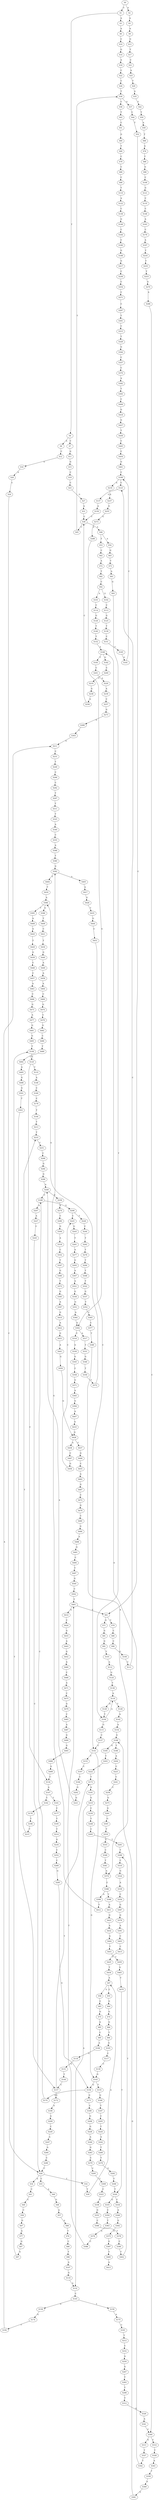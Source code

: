 strict digraph  {
	S0 -> S1 [ label = C ];
	S0 -> S2 [ label = A ];
	S1 -> S3 [ label = A ];
	S1 -> S4 [ label = T ];
	S2 -> S5 [ label = A ];
	S3 -> S6 [ label = A ];
	S4 -> S7 [ label = C ];
	S4 -> S8 [ label = A ];
	S5 -> S9 [ label = A ];
	S6 -> S10 [ label = C ];
	S7 -> S11 [ label = G ];
	S8 -> S12 [ label = C ];
	S9 -> S13 [ label = G ];
	S10 -> S14 [ label = G ];
	S11 -> S15 [ label = G ];
	S12 -> S16 [ label = A ];
	S13 -> S17 [ label = T ];
	S14 -> S18 [ label = A ];
	S15 -> S19 [ label = C ];
	S16 -> S20 [ label = A ];
	S17 -> S21 [ label = C ];
	S18 -> S22 [ label = C ];
	S19 -> S23 [ label = C ];
	S20 -> S24 [ label = C ];
	S21 -> S25 [ label = A ];
	S22 -> S26 [ label = C ];
	S23 -> S27 [ label = G ];
	S24 -> S28 [ label = C ];
	S25 -> S29 [ label = T ];
	S26 -> S30 [ label = T ];
	S27 -> S31 [ label = A ];
	S28 -> S32 [ label = T ];
	S28 -> S33 [ label = C ];
	S28 -> S34 [ label = A ];
	S29 -> S35 [ label = A ];
	S30 -> S36 [ label = C ];
	S30 -> S37 [ label = G ];
	S31 -> S38 [ label = C ];
	S32 -> S39 [ label = T ];
	S33 -> S40 [ label = A ];
	S34 -> S41 [ label = C ];
	S35 -> S42 [ label = C ];
	S36 -> S43 [ label = T ];
	S37 -> S44 [ label = C ];
	S38 -> S45 [ label = C ];
	S38 -> S46 [ label = A ];
	S39 -> S47 [ label = A ];
	S40 -> S48 [ label = G ];
	S41 -> S49 [ label = C ];
	S42 -> S50 [ label = T ];
	S43 -> S51 [ label = C ];
	S44 -> S52 [ label = T ];
	S45 -> S30 [ label = T ];
	S46 -> S53 [ label = T ];
	S46 -> S54 [ label = A ];
	S47 -> S55 [ label = C ];
	S47 -> S56 [ label = G ];
	S48 -> S57 [ label = A ];
	S49 -> S58 [ label = C ];
	S50 -> S59 [ label = A ];
	S51 -> S60 [ label = G ];
	S52 -> S61 [ label = C ];
	S53 -> S62 [ label = C ];
	S54 -> S63 [ label = G ];
	S55 -> S64 [ label = G ];
	S56 -> S65 [ label = C ];
	S57 -> S66 [ label = A ];
	S58 -> S67 [ label = G ];
	S59 -> S68 [ label = T ];
	S60 -> S69 [ label = T ];
	S61 -> S70 [ label = T ];
	S61 -> S71 [ label = G ];
	S62 -> S72 [ label = A ];
	S63 -> S73 [ label = T ];
	S64 -> S74 [ label = G ];
	S65 -> S75 [ label = G ];
	S66 -> S76 [ label = T ];
	S67 -> S77 [ label = A ];
	S68 -> S78 [ label = A ];
	S69 -> S79 [ label = C ];
	S70 -> S80 [ label = C ];
	S71 -> S81 [ label = G ];
	S72 -> S82 [ label = T ];
	S73 -> S83 [ label = A ];
	S74 -> S84 [ label = G ];
	S75 -> S85 [ label = A ];
	S76 -> S86 [ label = C ];
	S77 -> S87 [ label = G ];
	S78 -> S88 [ label = T ];
	S79 -> S89 [ label = C ];
	S80 -> S90 [ label = C ];
	S81 -> S91 [ label = G ];
	S82 -> S92 [ label = C ];
	S83 -> S93 [ label = G ];
	S84 -> S94 [ label = T ];
	S85 -> S95 [ label = C ];
	S86 -> S96 [ label = T ];
	S87 -> S97 [ label = G ];
	S88 -> S98 [ label = G ];
	S89 -> S99 [ label = C ];
	S90 -> S100 [ label = G ];
	S91 -> S101 [ label = T ];
	S92 -> S102 [ label = G ];
	S92 -> S103 [ label = A ];
	S93 -> S104 [ label = T ];
	S94 -> S105 [ label = G ];
	S95 -> S106 [ label = A ];
	S96 -> S107 [ label = A ];
	S97 -> S108 [ label = T ];
	S98 -> S109 [ label = C ];
	S99 -> S110 [ label = T ];
	S100 -> S111 [ label = C ];
	S101 -> S112 [ label = A ];
	S102 -> S113 [ label = C ];
	S103 -> S114 [ label = C ];
	S104 -> S115 [ label = G ];
	S104 -> S116 [ label = A ];
	S105 -> S117 [ label = C ];
	S106 -> S118 [ label = G ];
	S107 -> S119 [ label = G ];
	S108 -> S120 [ label = G ];
	S109 -> S121 [ label = G ];
	S110 -> S122 [ label = A ];
	S111 -> S123 [ label = C ];
	S112 -> S124 [ label = G ];
	S113 -> S125 [ label = G ];
	S114 -> S126 [ label = G ];
	S115 -> S127 [ label = C ];
	S116 -> S128 [ label = T ];
	S116 -> S129 [ label = G ];
	S117 -> S130 [ label = C ];
	S118 -> S131 [ label = G ];
	S119 -> S132 [ label = A ];
	S120 -> S133 [ label = T ];
	S120 -> S134 [ label = C ];
	S121 -> S135 [ label = C ];
	S122 -> S136 [ label = C ];
	S123 -> S137 [ label = G ];
	S124 -> S138 [ label = T ];
	S125 -> S139 [ label = T ];
	S126 -> S140 [ label = T ];
	S127 -> S141 [ label = C ];
	S128 -> S142 [ label = A ];
	S129 -> S104 [ label = T ];
	S130 -> S143 [ label = G ];
	S131 -> S144 [ label = T ];
	S132 -> S145 [ label = C ];
	S133 -> S146 [ label = A ];
	S134 -> S147 [ label = A ];
	S135 -> S148 [ label = C ];
	S136 -> S149 [ label = G ];
	S137 -> S150 [ label = A ];
	S138 -> S116 [ label = A ];
	S139 -> S151 [ label = C ];
	S140 -> S152 [ label = T ];
	S141 -> S153 [ label = T ];
	S141 -> S143 [ label = G ];
	S142 -> S154 [ label = A ];
	S143 -> S155 [ label = T ];
	S143 -> S156 [ label = G ];
	S144 -> S157 [ label = C ];
	S145 -> S158 [ label = G ];
	S145 -> S159 [ label = T ];
	S146 -> S160 [ label = C ];
	S147 -> S161 [ label = T ];
	S147 -> S162 [ label = C ];
	S148 -> S163 [ label = A ];
	S149 -> S164 [ label = C ];
	S150 -> S38 [ label = C ];
	S151 -> S165 [ label = C ];
	S152 -> S166 [ label = A ];
	S153 -> S167 [ label = C ];
	S154 -> S168 [ label = G ];
	S155 -> S169 [ label = G ];
	S156 -> S170 [ label = A ];
	S156 -> S171 [ label = G ];
	S157 -> S172 [ label = G ];
	S157 -> S173 [ label = T ];
	S158 -> S174 [ label = G ];
	S159 -> S175 [ label = A ];
	S160 -> S176 [ label = C ];
	S161 -> S177 [ label = C ];
	S162 -> S178 [ label = C ];
	S163 -> S179 [ label = C ];
	S164 -> S180 [ label = C ];
	S165 -> S181 [ label = G ];
	S166 -> S182 [ label = G ];
	S166 -> S183 [ label = T ];
	S167 -> S184 [ label = C ];
	S168 -> S185 [ label = G ];
	S168 -> S186 [ label = T ];
	S169 -> S187 [ label = T ];
	S170 -> S188 [ label = C ];
	S171 -> S189 [ label = C ];
	S172 -> S190 [ label = A ];
	S173 -> S191 [ label = A ];
	S174 -> S192 [ label = T ];
	S175 -> S193 [ label = C ];
	S176 -> S194 [ label = T ];
	S177 -> S195 [ label = T ];
	S178 -> S196 [ label = T ];
	S179 -> S197 [ label = A ];
	S180 -> S198 [ label = G ];
	S181 -> S199 [ label = C ];
	S182 -> S200 [ label = C ];
	S183 -> S201 [ label = C ];
	S184 -> S202 [ label = G ];
	S185 -> S203 [ label = T ];
	S186 -> S204 [ label = A ];
	S187 -> S205 [ label = C ];
	S188 -> S206 [ label = G ];
	S188 -> S207 [ label = A ];
	S189 -> S208 [ label = G ];
	S190 -> S209 [ label = A ];
	S191 -> S210 [ label = G ];
	S192 -> S211 [ label = A ];
	S193 -> S212 [ label = T ];
	S194 -> S213 [ label = T ];
	S195 -> S214 [ label = T ];
	S196 -> S215 [ label = T ];
	S197 -> S216 [ label = T ];
	S198 -> S217 [ label = G ];
	S199 -> S218 [ label = A ];
	S199 -> S123 [ label = C ];
	S200 -> S219 [ label = C ];
	S201 -> S220 [ label = A ];
	S202 -> S221 [ label = G ];
	S203 -> S222 [ label = C ];
	S204 -> S223 [ label = C ];
	S205 -> S224 [ label = T ];
	S206 -> S225 [ label = C ];
	S206 -> S226 [ label = T ];
	S207 -> S227 [ label = A ];
	S208 -> S228 [ label = G ];
	S209 -> S229 [ label = C ];
	S210 -> S230 [ label = C ];
	S210 -> S132 [ label = A ];
	S211 -> S231 [ label = C ];
	S212 -> S232 [ label = C ];
	S213 -> S233 [ label = T ];
	S214 -> S234 [ label = G ];
	S215 -> S233 [ label = T ];
	S216 -> S235 [ label = T ];
	S217 -> S236 [ label = C ];
	S218 -> S237 [ label = A ];
	S219 -> S238 [ label = G ];
	S220 -> S239 [ label = A ];
	S221 -> S240 [ label = A ];
	S222 -> S173 [ label = T ];
	S223 -> S241 [ label = C ];
	S224 -> S242 [ label = A ];
	S225 -> S243 [ label = G ];
	S226 -> S244 [ label = C ];
	S227 -> S245 [ label = C ];
	S228 -> S246 [ label = A ];
	S229 -> S247 [ label = A ];
	S230 -> S248 [ label = T ];
	S231 -> S249 [ label = T ];
	S232 -> S250 [ label = A ];
	S233 -> S251 [ label = C ];
	S234 -> S252 [ label = C ];
	S235 -> S253 [ label = T ];
	S236 -> S254 [ label = C ];
	S237 -> S255 [ label = G ];
	S238 -> S256 [ label = A ];
	S239 -> S257 [ label = C ];
	S240 -> S188 [ label = C ];
	S240 -> S258 [ label = G ];
	S241 -> S259 [ label = C ];
	S242 -> S260 [ label = T ];
	S243 -> S261 [ label = T ];
	S244 -> S262 [ label = T ];
	S245 -> S28 [ label = C ];
	S246 -> S263 [ label = G ];
	S247 -> S264 [ label = A ];
	S248 -> S265 [ label = C ];
	S249 -> S266 [ label = C ];
	S250 -> S267 [ label = G ];
	S251 -> S268 [ label = C ];
	S252 -> S269 [ label = C ];
	S253 -> S270 [ label = G ];
	S254 -> S271 [ label = C ];
	S255 -> S272 [ label = G ];
	S256 -> S38 [ label = C ];
	S257 -> S273 [ label = G ];
	S258 -> S274 [ label = A ];
	S259 -> S275 [ label = G ];
	S260 -> S276 [ label = T ];
	S261 -> S277 [ label = A ];
	S262 -> S278 [ label = T ];
	S263 -> S279 [ label = C ];
	S264 -> S280 [ label = C ];
	S265 -> S281 [ label = T ];
	S266 -> S282 [ label = C ];
	S267 -> S283 [ label = T ];
	S268 -> S284 [ label = G ];
	S269 -> S285 [ label = G ];
	S270 -> S286 [ label = A ];
	S271 -> S287 [ label = C ];
	S272 -> S288 [ label = A ];
	S273 -> S289 [ label = G ];
	S274 -> S290 [ label = C ];
	S275 -> S291 [ label = G ];
	S276 -> S292 [ label = G ];
	S277 -> S293 [ label = G ];
	S278 -> S294 [ label = T ];
	S279 -> S295 [ label = C ];
	S280 -> S28 [ label = C ];
	S281 -> S296 [ label = T ];
	S282 -> S297 [ label = T ];
	S283 -> S298 [ label = T ];
	S284 -> S299 [ label = G ];
	S285 -> S156 [ label = G ];
	S286 -> S300 [ label = C ];
	S287 -> S301 [ label = T ];
	S288 -> S302 [ label = G ];
	S289 -> S303 [ label = T ];
	S290 -> S304 [ label = G ];
	S291 -> S305 [ label = G ];
	S292 -> S306 [ label = T ];
	S293 -> S307 [ label = A ];
	S294 -> S308 [ label = T ];
	S295 -> S309 [ label = C ];
	S296 -> S310 [ label = C ];
	S297 -> S311 [ label = T ];
	S298 -> S312 [ label = T ];
	S299 -> S240 [ label = A ];
	S300 -> S313 [ label = G ];
	S300 -> S314 [ label = C ];
	S301 -> S315 [ label = C ];
	S302 -> S316 [ label = C ];
	S302 -> S317 [ label = A ];
	S303 -> S211 [ label = A ];
	S304 -> S318 [ label = A ];
	S305 -> S319 [ label = T ];
	S306 -> S320 [ label = T ];
	S307 -> S321 [ label = A ];
	S308 -> S322 [ label = T ];
	S309 -> S323 [ label = C ];
	S310 -> S324 [ label = G ];
	S311 -> S325 [ label = T ];
	S312 -> S326 [ label = G ];
	S313 -> S327 [ label = T ];
	S314 -> S328 [ label = T ];
	S315 -> S329 [ label = T ];
	S316 -> S330 [ label = G ];
	S317 -> S331 [ label = T ];
	S318 -> S332 [ label = C ];
	S319 -> S333 [ label = C ];
	S320 -> S334 [ label = C ];
	S320 -> S335 [ label = G ];
	S321 -> S336 [ label = G ];
	S322 -> S337 [ label = G ];
	S323 -> S338 [ label = C ];
	S324 -> S339 [ label = A ];
	S325 -> S340 [ label = A ];
	S326 -> S341 [ label = A ];
	S327 -> S342 [ label = T ];
	S328 -> S343 [ label = A ];
	S329 -> S344 [ label = G ];
	S330 -> S345 [ label = G ];
	S331 -> S346 [ label = G ];
	S332 -> S347 [ label = T ];
	S333 -> S348 [ label = C ];
	S334 -> S349 [ label = A ];
	S335 -> S350 [ label = C ];
	S336 -> S351 [ label = G ];
	S337 -> S352 [ label = T ];
	S338 -> S353 [ label = G ];
	S339 -> S354 [ label = C ];
	S340 -> S355 [ label = C ];
	S341 -> S300 [ label = C ];
	S342 -> S166 [ label = A ];
	S343 -> S356 [ label = T ];
	S344 -> S357 [ label = C ];
	S345 -> S358 [ label = C ];
	S346 -> S359 [ label = T ];
	S347 -> S360 [ label = G ];
	S348 -> S361 [ label = T ];
	S349 -> S362 [ label = G ];
	S350 -> S363 [ label = T ];
	S351 -> S364 [ label = A ];
	S352 -> S365 [ label = C ];
	S353 -> S366 [ label = C ];
	S354 -> S367 [ label = G ];
	S355 -> S368 [ label = A ];
	S356 -> S369 [ label = A ];
	S357 -> S370 [ label = C ];
	S358 -> S371 [ label = G ];
	S359 -> S372 [ label = T ];
	S360 -> S373 [ label = T ];
	S361 -> S374 [ label = A ];
	S362 -> S375 [ label = G ];
	S363 -> S376 [ label = G ];
	S364 -> S302 [ label = G ];
	S365 -> S377 [ label = C ];
	S366 -> S378 [ label = T ];
	S367 -> S379 [ label = G ];
	S368 -> S380 [ label = T ];
	S369 -> S381 [ label = A ];
	S370 -> S382 [ label = A ];
	S371 -> S383 [ label = A ];
	S372 -> S384 [ label = A ];
	S373 -> S385 [ label = G ];
	S374 -> S386 [ label = C ];
	S375 -> S387 [ label = G ];
	S376 -> S388 [ label = C ];
	S377 -> S389 [ label = T ];
	S378 -> S390 [ label = C ];
	S379 -> S391 [ label = A ];
	S380 -> S392 [ label = G ];
	S381 -> S168 [ label = G ];
	S382 -> S393 [ label = T ];
	S383 -> S394 [ label = G ];
	S384 -> S395 [ label = T ];
	S384 -> S396 [ label = G ];
	S385 -> S397 [ label = A ];
	S386 -> S398 [ label = T ];
	S386 -> S399 [ label = A ];
	S387 -> S400 [ label = T ];
	S388 -> S401 [ label = T ];
	S389 -> S374 [ label = A ];
	S390 -> S402 [ label = T ];
	S391 -> S403 [ label = C ];
	S392 -> S404 [ label = T ];
	S392 -> S405 [ label = A ];
	S393 -> S406 [ label = C ];
	S394 -> S407 [ label = A ];
	S395 -> S408 [ label = A ];
	S396 -> S409 [ label = T ];
	S397 -> S410 [ label = G ];
	S398 -> S411 [ label = A ];
	S399 -> S412 [ label = T ];
	S400 -> S413 [ label = A ];
	S401 -> S414 [ label = A ];
	S401 -> S61 [ label = C ];
	S402 -> S296 [ label = T ];
	S403 -> S415 [ label = C ];
	S404 -> S416 [ label = T ];
	S405 -> S417 [ label = A ];
	S406 -> S418 [ label = G ];
	S407 -> S419 [ label = G ];
	S408 -> S420 [ label = A ];
	S409 -> S421 [ label = C ];
	S410 -> S422 [ label = A ];
	S411 -> S423 [ label = G ];
	S412 -> S392 [ label = G ];
	S414 -> S424 [ label = C ];
	S415 -> S425 [ label = T ];
	S416 -> S384 [ label = A ];
	S417 -> S426 [ label = G ];
	S418 -> S427 [ label = G ];
	S419 -> S428 [ label = G ];
	S420 -> S429 [ label = T ];
	S421 -> S430 [ label = T ];
	S422 -> S431 [ label = G ];
	S423 -> S432 [ label = A ];
	S424 -> S433 [ label = G ];
	S425 -> S434 [ label = T ];
	S426 -> S435 [ label = T ];
	S427 -> S436 [ label = T ];
	S428 -> S437 [ label = C ];
	S428 -> S438 [ label = A ];
	S429 -> S439 [ label = G ];
	S430 -> S440 [ label = G ];
	S431 -> S441 [ label = A ];
	S432 -> S442 [ label = A ];
	S433 -> S443 [ label = A ];
	S434 -> S47 [ label = A ];
	S435 -> S444 [ label = G ];
	S436 -> S445 [ label = C ];
	S437 -> S446 [ label = G ];
	S438 -> S447 [ label = C ];
	S439 -> S448 [ label = C ];
	S440 -> S449 [ label = A ];
	S441 -> S450 [ label = G ];
	S442 -> S451 [ label = T ];
	S443 -> S452 [ label = G ];
	S444 -> S453 [ label = C ];
	S445 -> S454 [ label = C ];
	S446 -> S455 [ label = C ];
	S447 -> S456 [ label = G ];
	S448 -> S457 [ label = C ];
	S449 -> S458 [ label = A ];
	S450 -> S428 [ label = G ];
	S451 -> S459 [ label = T ];
	S452 -> S460 [ label = A ];
	S453 -> S141 [ label = C ];
	S454 -> S461 [ label = G ];
	S455 -> S462 [ label = A ];
	S456 -> S225 [ label = C ];
	S457 -> S463 [ label = A ];
	S458 -> S464 [ label = A ];
	S459 -> S465 [ label = G ];
	S460 -> S466 [ label = C ];
	S461 -> S199 [ label = C ];
	S462 -> S467 [ label = G ];
	S463 -> S468 [ label = C ];
	S464 -> S469 [ label = C ];
	S465 -> S470 [ label = T ];
	S466 -> S471 [ label = A ];
	S467 -> S472 [ label = C ];
	S468 -> S473 [ label = G ];
	S469 -> S474 [ label = G ];
	S470 -> S320 [ label = T ];
	S471 -> S475 [ label = C ];
	S472 -> S476 [ label = G ];
	S473 -> S477 [ label = A ];
	S474 -> S478 [ label = C ];
	S475 -> S479 [ label = G ];
	S476 -> S480 [ label = C ];
	S477 -> S481 [ label = G ];
	S478 -> S482 [ label = G ];
	S479 -> S483 [ label = C ];
	S480 -> S484 [ label = G ];
	S481 -> S485 [ label = G ];
	S482 -> S486 [ label = C ];
	S483 -> S487 [ label = A ];
	S484 -> S488 [ label = A ];
	S485 -> S108 [ label = T ];
	S486 -> S489 [ label = T ];
	S487 -> S490 [ label = G ];
	S488 -> S491 [ label = G ];
	S489 -> S492 [ label = C ];
	S490 -> S493 [ label = G ];
	S491 -> S494 [ label = C ];
	S492 -> S495 [ label = A ];
	S493 -> S496 [ label = T ];
	S494 -> S497 [ label = T ];
	S495 -> S498 [ label = G ];
	S496 -> S499 [ label = G ];
	S497 -> S500 [ label = G ];
	S498 -> S501 [ label = G ];
	S499 -> S134 [ label = C ];
	S500 -> S502 [ label = C ];
	S501 -> S503 [ label = T ];
	S502 -> S401 [ label = T ];
	S503 -> S157 [ label = C ];
}
